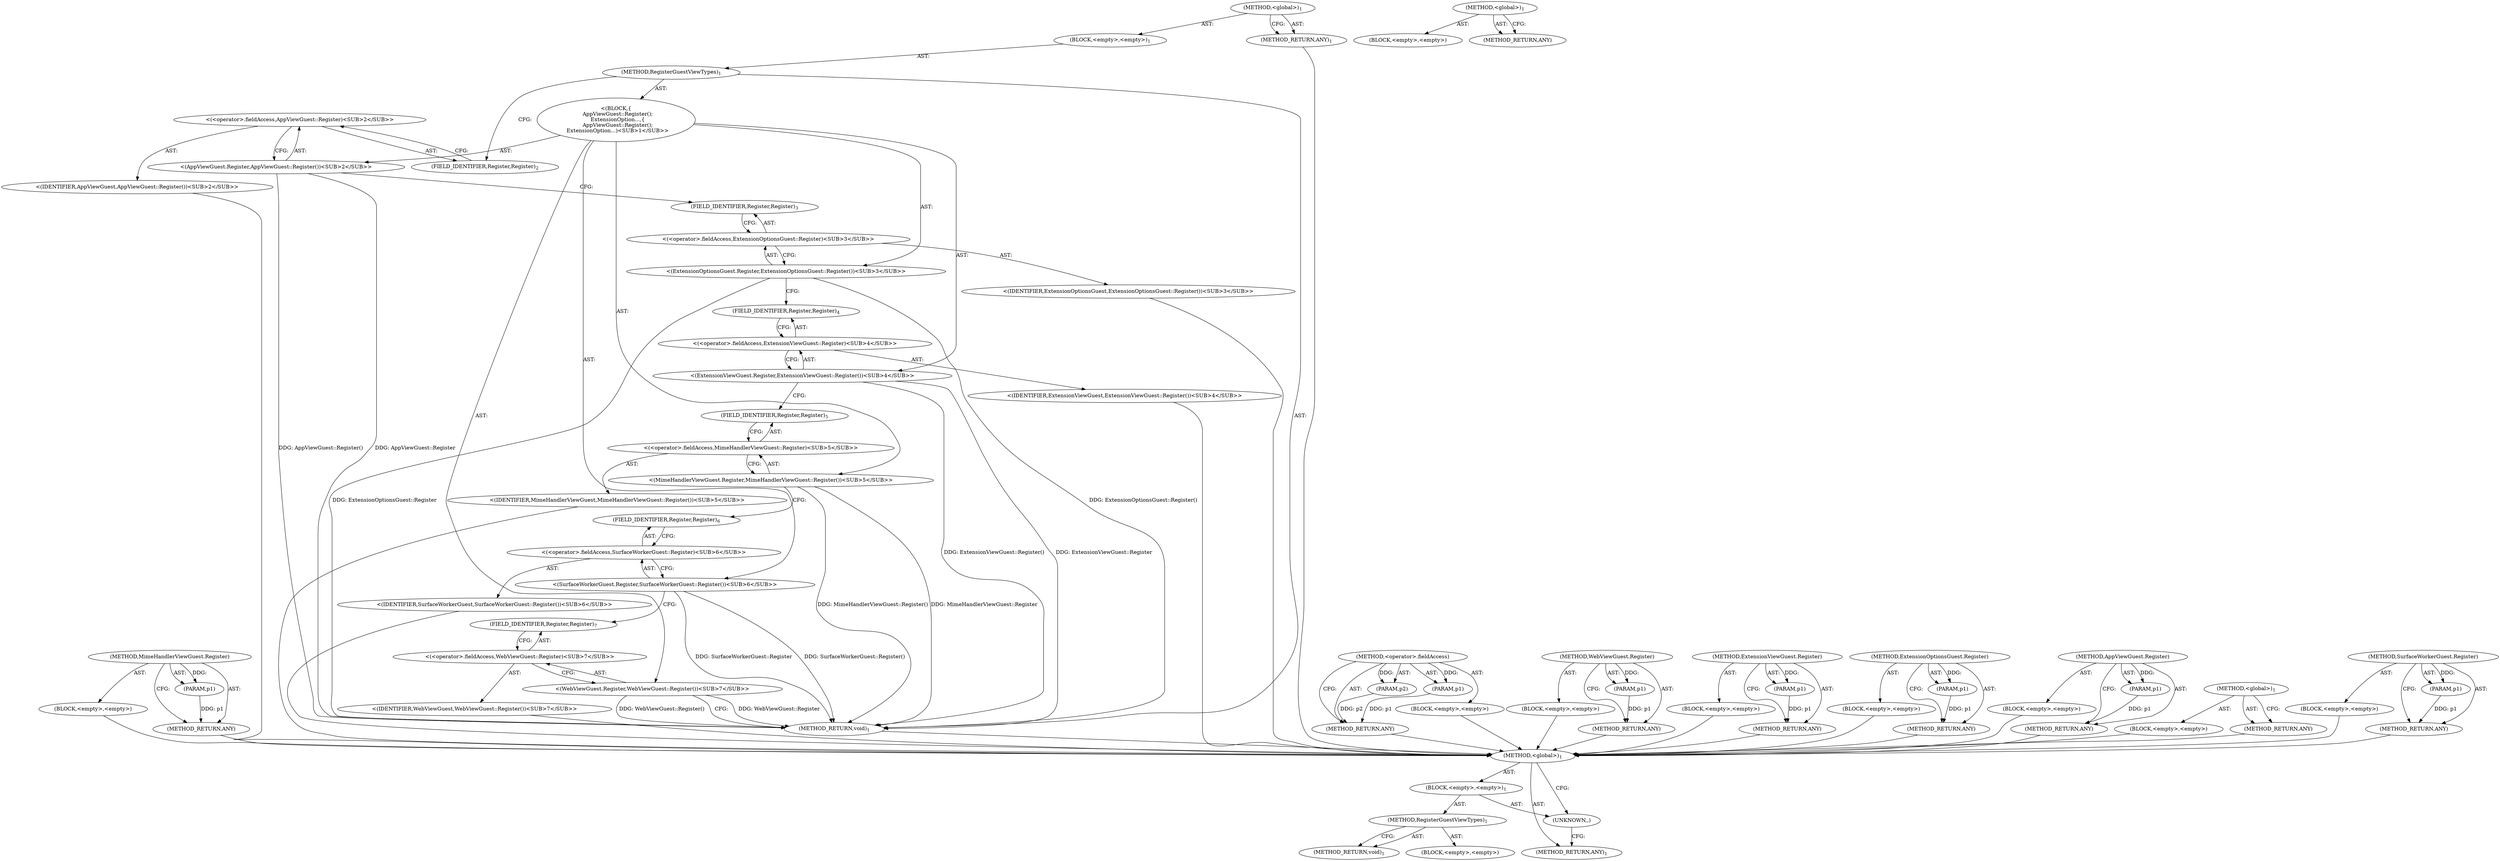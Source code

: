 digraph "&lt;global&gt;" {
vulnerable_66 [label=<(METHOD,MimeHandlerViewGuest.Register)>];
vulnerable_67 [label=<(PARAM,p1)>];
vulnerable_68 [label=<(BLOCK,&lt;empty&gt;,&lt;empty&gt;)>];
vulnerable_69 [label=<(METHOD_RETURN,ANY)>];
vulnerable_6 [label=<(METHOD,&lt;global&gt;)<SUB>1</SUB>>];
vulnerable_7 [label=<(BLOCK,&lt;empty&gt;,&lt;empty&gt;)<SUB>1</SUB>>];
vulnerable_8 [label=<(METHOD,RegisterGuestViewTypes)<SUB>1</SUB>>];
vulnerable_9 [label="<(BLOCK,{
  AppViewGuest::Register();
  ExtensionOption...,{
  AppViewGuest::Register();
  ExtensionOption...)<SUB>1</SUB>>"];
vulnerable_10 [label="<(AppViewGuest.Register,AppViewGuest::Register())<SUB>2</SUB>>"];
vulnerable_11 [label="<(&lt;operator&gt;.fieldAccess,AppViewGuest::Register)<SUB>2</SUB>>"];
vulnerable_12 [label="<(IDENTIFIER,AppViewGuest,AppViewGuest::Register())<SUB>2</SUB>>"];
vulnerable_13 [label=<(FIELD_IDENTIFIER,Register,Register)<SUB>2</SUB>>];
vulnerable_14 [label="<(ExtensionOptionsGuest.Register,ExtensionOptionsGuest::Register())<SUB>3</SUB>>"];
vulnerable_15 [label="<(&lt;operator&gt;.fieldAccess,ExtensionOptionsGuest::Register)<SUB>3</SUB>>"];
vulnerable_16 [label="<(IDENTIFIER,ExtensionOptionsGuest,ExtensionOptionsGuest::Register())<SUB>3</SUB>>"];
vulnerable_17 [label=<(FIELD_IDENTIFIER,Register,Register)<SUB>3</SUB>>];
vulnerable_18 [label="<(ExtensionViewGuest.Register,ExtensionViewGuest::Register())<SUB>4</SUB>>"];
vulnerable_19 [label="<(&lt;operator&gt;.fieldAccess,ExtensionViewGuest::Register)<SUB>4</SUB>>"];
vulnerable_20 [label="<(IDENTIFIER,ExtensionViewGuest,ExtensionViewGuest::Register())<SUB>4</SUB>>"];
vulnerable_21 [label=<(FIELD_IDENTIFIER,Register,Register)<SUB>4</SUB>>];
vulnerable_22 [label="<(MimeHandlerViewGuest.Register,MimeHandlerViewGuest::Register())<SUB>5</SUB>>"];
vulnerable_23 [label="<(&lt;operator&gt;.fieldAccess,MimeHandlerViewGuest::Register)<SUB>5</SUB>>"];
vulnerable_24 [label="<(IDENTIFIER,MimeHandlerViewGuest,MimeHandlerViewGuest::Register())<SUB>5</SUB>>"];
vulnerable_25 [label=<(FIELD_IDENTIFIER,Register,Register)<SUB>5</SUB>>];
vulnerable_26 [label="<(SurfaceWorkerGuest.Register,SurfaceWorkerGuest::Register())<SUB>6</SUB>>"];
vulnerable_27 [label="<(&lt;operator&gt;.fieldAccess,SurfaceWorkerGuest::Register)<SUB>6</SUB>>"];
vulnerable_28 [label="<(IDENTIFIER,SurfaceWorkerGuest,SurfaceWorkerGuest::Register())<SUB>6</SUB>>"];
vulnerable_29 [label=<(FIELD_IDENTIFIER,Register,Register)<SUB>6</SUB>>];
vulnerable_30 [label="<(WebViewGuest.Register,WebViewGuest::Register())<SUB>7</SUB>>"];
vulnerable_31 [label="<(&lt;operator&gt;.fieldAccess,WebViewGuest::Register)<SUB>7</SUB>>"];
vulnerable_32 [label="<(IDENTIFIER,WebViewGuest,WebViewGuest::Register())<SUB>7</SUB>>"];
vulnerable_33 [label=<(FIELD_IDENTIFIER,Register,Register)<SUB>7</SUB>>];
vulnerable_34 [label=<(METHOD_RETURN,void)<SUB>1</SUB>>];
vulnerable_36 [label=<(METHOD_RETURN,ANY)<SUB>1</SUB>>];
vulnerable_53 [label=<(METHOD,&lt;operator&gt;.fieldAccess)>];
vulnerable_54 [label=<(PARAM,p1)>];
vulnerable_55 [label=<(PARAM,p2)>];
vulnerable_56 [label=<(BLOCK,&lt;empty&gt;,&lt;empty&gt;)>];
vulnerable_57 [label=<(METHOD_RETURN,ANY)>];
vulnerable_74 [label=<(METHOD,WebViewGuest.Register)>];
vulnerable_75 [label=<(PARAM,p1)>];
vulnerable_76 [label=<(BLOCK,&lt;empty&gt;,&lt;empty&gt;)>];
vulnerable_77 [label=<(METHOD_RETURN,ANY)>];
vulnerable_62 [label=<(METHOD,ExtensionViewGuest.Register)>];
vulnerable_63 [label=<(PARAM,p1)>];
vulnerable_64 [label=<(BLOCK,&lt;empty&gt;,&lt;empty&gt;)>];
vulnerable_65 [label=<(METHOD_RETURN,ANY)>];
vulnerable_58 [label=<(METHOD,ExtensionOptionsGuest.Register)>];
vulnerable_59 [label=<(PARAM,p1)>];
vulnerable_60 [label=<(BLOCK,&lt;empty&gt;,&lt;empty&gt;)>];
vulnerable_61 [label=<(METHOD_RETURN,ANY)>];
vulnerable_49 [label=<(METHOD,AppViewGuest.Register)>];
vulnerable_50 [label=<(PARAM,p1)>];
vulnerable_51 [label=<(BLOCK,&lt;empty&gt;,&lt;empty&gt;)>];
vulnerable_52 [label=<(METHOD_RETURN,ANY)>];
vulnerable_43 [label=<(METHOD,&lt;global&gt;)<SUB>1</SUB>>];
vulnerable_44 [label=<(BLOCK,&lt;empty&gt;,&lt;empty&gt;)>];
vulnerable_45 [label=<(METHOD_RETURN,ANY)>];
vulnerable_70 [label=<(METHOD,SurfaceWorkerGuest.Register)>];
vulnerable_71 [label=<(PARAM,p1)>];
vulnerable_72 [label=<(BLOCK,&lt;empty&gt;,&lt;empty&gt;)>];
vulnerable_73 [label=<(METHOD_RETURN,ANY)>];
fixed_6 [label=<(METHOD,&lt;global&gt;)<SUB>1</SUB>>];
fixed_7 [label=<(BLOCK,&lt;empty&gt;,&lt;empty&gt;)<SUB>1</SUB>>];
fixed_8 [label=<(METHOD,RegisterGuestViewTypes)<SUB>1</SUB>>];
fixed_9 [label=<(BLOCK,&lt;empty&gt;,&lt;empty&gt;)>];
fixed_10 [label=<(METHOD_RETURN,void)<SUB>1</SUB>>];
fixed_12 [label=<(UNKNOWN,,)>];
fixed_13 [label=<(METHOD_RETURN,ANY)<SUB>1</SUB>>];
fixed_20 [label=<(METHOD,&lt;global&gt;)<SUB>1</SUB>>];
fixed_21 [label=<(BLOCK,&lt;empty&gt;,&lt;empty&gt;)>];
fixed_22 [label=<(METHOD_RETURN,ANY)>];
vulnerable_66 -> vulnerable_67  [key=0, label="AST: "];
vulnerable_66 -> vulnerable_67  [key=1, label="DDG: "];
vulnerable_66 -> vulnerable_68  [key=0, label="AST: "];
vulnerable_66 -> vulnerable_69  [key=0, label="AST: "];
vulnerable_66 -> vulnerable_69  [key=1, label="CFG: "];
vulnerable_67 -> vulnerable_69  [key=0, label="DDG: p1"];
vulnerable_68 -> fixed_6  [key=0];
vulnerable_69 -> fixed_6  [key=0];
vulnerable_6 -> vulnerable_7  [key=0, label="AST: "];
vulnerable_6 -> vulnerable_36  [key=0, label="AST: "];
vulnerable_6 -> vulnerable_36  [key=1, label="CFG: "];
vulnerable_7 -> vulnerable_8  [key=0, label="AST: "];
vulnerable_8 -> vulnerable_9  [key=0, label="AST: "];
vulnerable_8 -> vulnerable_34  [key=0, label="AST: "];
vulnerable_8 -> vulnerable_13  [key=0, label="CFG: "];
vulnerable_9 -> vulnerable_10  [key=0, label="AST: "];
vulnerable_9 -> vulnerable_14  [key=0, label="AST: "];
vulnerable_9 -> vulnerable_18  [key=0, label="AST: "];
vulnerable_9 -> vulnerable_22  [key=0, label="AST: "];
vulnerable_9 -> vulnerable_26  [key=0, label="AST: "];
vulnerable_9 -> vulnerable_30  [key=0, label="AST: "];
vulnerable_10 -> vulnerable_11  [key=0, label="AST: "];
vulnerable_10 -> vulnerable_17  [key=0, label="CFG: "];
vulnerable_10 -> vulnerable_34  [key=0, label="DDG: AppViewGuest::Register"];
vulnerable_10 -> vulnerable_34  [key=1, label="DDG: AppViewGuest::Register()"];
vulnerable_11 -> vulnerable_12  [key=0, label="AST: "];
vulnerable_11 -> vulnerable_13  [key=0, label="AST: "];
vulnerable_11 -> vulnerable_10  [key=0, label="CFG: "];
vulnerable_12 -> fixed_6  [key=0];
vulnerable_13 -> vulnerable_11  [key=0, label="CFG: "];
vulnerable_14 -> vulnerable_15  [key=0, label="AST: "];
vulnerable_14 -> vulnerable_21  [key=0, label="CFG: "];
vulnerable_14 -> vulnerable_34  [key=0, label="DDG: ExtensionOptionsGuest::Register"];
vulnerable_14 -> vulnerable_34  [key=1, label="DDG: ExtensionOptionsGuest::Register()"];
vulnerable_15 -> vulnerable_16  [key=0, label="AST: "];
vulnerable_15 -> vulnerable_17  [key=0, label="AST: "];
vulnerable_15 -> vulnerable_14  [key=0, label="CFG: "];
vulnerable_16 -> fixed_6  [key=0];
vulnerable_17 -> vulnerable_15  [key=0, label="CFG: "];
vulnerable_18 -> vulnerable_19  [key=0, label="AST: "];
vulnerable_18 -> vulnerable_25  [key=0, label="CFG: "];
vulnerable_18 -> vulnerable_34  [key=0, label="DDG: ExtensionViewGuest::Register"];
vulnerable_18 -> vulnerable_34  [key=1, label="DDG: ExtensionViewGuest::Register()"];
vulnerable_19 -> vulnerable_20  [key=0, label="AST: "];
vulnerable_19 -> vulnerable_21  [key=0, label="AST: "];
vulnerable_19 -> vulnerable_18  [key=0, label="CFG: "];
vulnerable_20 -> fixed_6  [key=0];
vulnerable_21 -> vulnerable_19  [key=0, label="CFG: "];
vulnerable_22 -> vulnerable_23  [key=0, label="AST: "];
vulnerable_22 -> vulnerable_29  [key=0, label="CFG: "];
vulnerable_22 -> vulnerable_34  [key=0, label="DDG: MimeHandlerViewGuest::Register"];
vulnerable_22 -> vulnerable_34  [key=1, label="DDG: MimeHandlerViewGuest::Register()"];
vulnerable_23 -> vulnerable_24  [key=0, label="AST: "];
vulnerable_23 -> vulnerable_25  [key=0, label="AST: "];
vulnerable_23 -> vulnerable_22  [key=0, label="CFG: "];
vulnerable_24 -> fixed_6  [key=0];
vulnerable_25 -> vulnerable_23  [key=0, label="CFG: "];
vulnerable_26 -> vulnerable_27  [key=0, label="AST: "];
vulnerable_26 -> vulnerable_33  [key=0, label="CFG: "];
vulnerable_26 -> vulnerable_34  [key=0, label="DDG: SurfaceWorkerGuest::Register"];
vulnerable_26 -> vulnerable_34  [key=1, label="DDG: SurfaceWorkerGuest::Register()"];
vulnerable_27 -> vulnerable_28  [key=0, label="AST: "];
vulnerable_27 -> vulnerable_29  [key=0, label="AST: "];
vulnerable_27 -> vulnerable_26  [key=0, label="CFG: "];
vulnerable_28 -> fixed_6  [key=0];
vulnerable_29 -> vulnerable_27  [key=0, label="CFG: "];
vulnerable_30 -> vulnerable_31  [key=0, label="AST: "];
vulnerable_30 -> vulnerable_34  [key=0, label="CFG: "];
vulnerable_30 -> vulnerable_34  [key=1, label="DDG: WebViewGuest::Register"];
vulnerable_30 -> vulnerable_34  [key=2, label="DDG: WebViewGuest::Register()"];
vulnerable_31 -> vulnerable_32  [key=0, label="AST: "];
vulnerable_31 -> vulnerable_33  [key=0, label="AST: "];
vulnerable_31 -> vulnerable_30  [key=0, label="CFG: "];
vulnerable_32 -> fixed_6  [key=0];
vulnerable_33 -> vulnerable_31  [key=0, label="CFG: "];
vulnerable_34 -> fixed_6  [key=0];
vulnerable_36 -> fixed_6  [key=0];
vulnerable_53 -> vulnerable_54  [key=0, label="AST: "];
vulnerable_53 -> vulnerable_54  [key=1, label="DDG: "];
vulnerable_53 -> vulnerable_56  [key=0, label="AST: "];
vulnerable_53 -> vulnerable_55  [key=0, label="AST: "];
vulnerable_53 -> vulnerable_55  [key=1, label="DDG: "];
vulnerable_53 -> vulnerable_57  [key=0, label="AST: "];
vulnerable_53 -> vulnerable_57  [key=1, label="CFG: "];
vulnerable_54 -> vulnerable_57  [key=0, label="DDG: p1"];
vulnerable_55 -> vulnerable_57  [key=0, label="DDG: p2"];
vulnerable_56 -> fixed_6  [key=0];
vulnerable_57 -> fixed_6  [key=0];
vulnerable_74 -> vulnerable_75  [key=0, label="AST: "];
vulnerable_74 -> vulnerable_75  [key=1, label="DDG: "];
vulnerable_74 -> vulnerable_76  [key=0, label="AST: "];
vulnerable_74 -> vulnerable_77  [key=0, label="AST: "];
vulnerable_74 -> vulnerable_77  [key=1, label="CFG: "];
vulnerable_75 -> vulnerable_77  [key=0, label="DDG: p1"];
vulnerable_76 -> fixed_6  [key=0];
vulnerable_77 -> fixed_6  [key=0];
vulnerable_62 -> vulnerable_63  [key=0, label="AST: "];
vulnerable_62 -> vulnerable_63  [key=1, label="DDG: "];
vulnerable_62 -> vulnerable_64  [key=0, label="AST: "];
vulnerable_62 -> vulnerable_65  [key=0, label="AST: "];
vulnerable_62 -> vulnerable_65  [key=1, label="CFG: "];
vulnerable_63 -> vulnerable_65  [key=0, label="DDG: p1"];
vulnerable_64 -> fixed_6  [key=0];
vulnerable_65 -> fixed_6  [key=0];
vulnerable_58 -> vulnerable_59  [key=0, label="AST: "];
vulnerable_58 -> vulnerable_59  [key=1, label="DDG: "];
vulnerable_58 -> vulnerable_60  [key=0, label="AST: "];
vulnerable_58 -> vulnerable_61  [key=0, label="AST: "];
vulnerable_58 -> vulnerable_61  [key=1, label="CFG: "];
vulnerable_59 -> vulnerable_61  [key=0, label="DDG: p1"];
vulnerable_60 -> fixed_6  [key=0];
vulnerable_61 -> fixed_6  [key=0];
vulnerable_49 -> vulnerable_50  [key=0, label="AST: "];
vulnerable_49 -> vulnerable_50  [key=1, label="DDG: "];
vulnerable_49 -> vulnerable_51  [key=0, label="AST: "];
vulnerable_49 -> vulnerable_52  [key=0, label="AST: "];
vulnerable_49 -> vulnerable_52  [key=1, label="CFG: "];
vulnerable_50 -> vulnerable_52  [key=0, label="DDG: p1"];
vulnerable_51 -> fixed_6  [key=0];
vulnerable_52 -> fixed_6  [key=0];
vulnerable_43 -> vulnerable_44  [key=0, label="AST: "];
vulnerable_43 -> vulnerable_45  [key=0, label="AST: "];
vulnerable_43 -> vulnerable_45  [key=1, label="CFG: "];
vulnerable_44 -> fixed_6  [key=0];
vulnerable_45 -> fixed_6  [key=0];
vulnerable_70 -> vulnerable_71  [key=0, label="AST: "];
vulnerable_70 -> vulnerable_71  [key=1, label="DDG: "];
vulnerable_70 -> vulnerable_72  [key=0, label="AST: "];
vulnerable_70 -> vulnerable_73  [key=0, label="AST: "];
vulnerable_70 -> vulnerable_73  [key=1, label="CFG: "];
vulnerable_71 -> vulnerable_73  [key=0, label="DDG: p1"];
vulnerable_72 -> fixed_6  [key=0];
vulnerable_73 -> fixed_6  [key=0];
fixed_6 -> fixed_7  [key=0, label="AST: "];
fixed_6 -> fixed_13  [key=0, label="AST: "];
fixed_6 -> fixed_12  [key=0, label="CFG: "];
fixed_7 -> fixed_8  [key=0, label="AST: "];
fixed_7 -> fixed_12  [key=0, label="AST: "];
fixed_8 -> fixed_9  [key=0, label="AST: "];
fixed_8 -> fixed_10  [key=0, label="AST: "];
fixed_8 -> fixed_10  [key=1, label="CFG: "];
fixed_12 -> fixed_13  [key=0, label="CFG: "];
fixed_20 -> fixed_21  [key=0, label="AST: "];
fixed_20 -> fixed_22  [key=0, label="AST: "];
fixed_20 -> fixed_22  [key=1, label="CFG: "];
}
